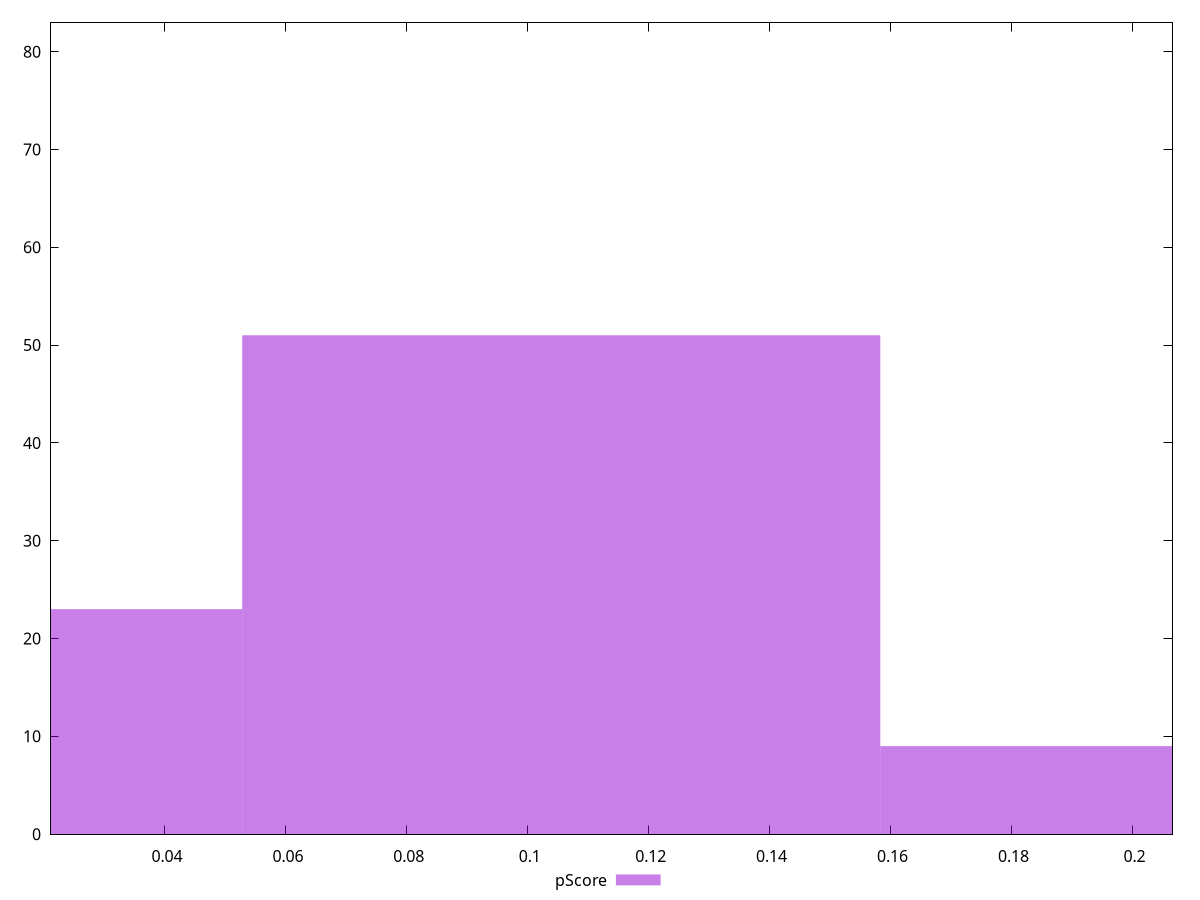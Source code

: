 reset

$pScore <<EOF
0 23
0.10553620416214532 51
0.21107240832429064 9
EOF

set key outside below
set boxwidth 0.10553620416214532
set xrange [0.020979467331112278:0.20663268571633875]
set yrange [0:83]
set trange [0:83]
set style fill transparent solid 0.5 noborder
set terminal svg size 640, 490 enhanced background rgb 'white'
set output "reports/report_00027_2021-02-24T12-40-31.850Z/speed-index/samples/astro/pScore/histogram.svg"

plot $pScore title "pScore" with boxes

reset
